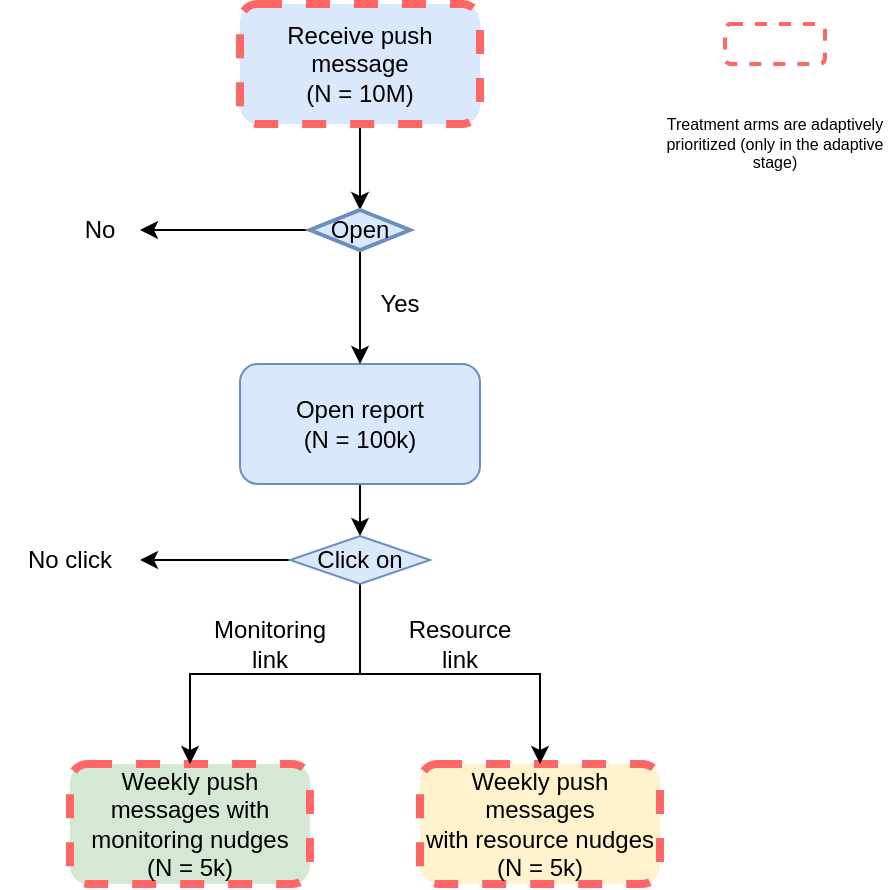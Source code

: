 <mxfile version="13.6.5" type="github">
  <diagram id="wmqv1iFFO38fnpzEHn-s" name="Page-1">
    <mxGraphModel dx="1188" dy="1816" grid="1" gridSize="10" guides="1" tooltips="1" connect="1" arrows="1" fold="1" page="1" pageScale="1" pageWidth="827" pageHeight="1169" math="0" shadow="0">
      <root>
        <mxCell id="0" />
        <mxCell id="1" parent="0" />
        <mxCell id="JsFcr4rtg8s_-A217rBF-8" style="edgeStyle=orthogonalEdgeStyle;rounded=0;orthogonalLoop=1;jettySize=auto;html=1;exitX=0.5;exitY=1;exitDx=0;exitDy=0;entryX=0.5;entryY=0;entryDx=0;entryDy=0;entryPerimeter=0;" edge="1" parent="1" source="JsFcr4rtg8s_-A217rBF-1" target="JsFcr4rtg8s_-A217rBF-7">
          <mxGeometry relative="1" as="geometry" />
        </mxCell>
        <mxCell id="JsFcr4rtg8s_-A217rBF-1" value="Receive push message&lt;br&gt;(N = 10M)" style="rounded=1;whiteSpace=wrap;html=1;fillColor=#dae8fc;dashed=1;strokeColor=#FF6666;strokeWidth=4;" vertex="1" parent="1">
          <mxGeometry x="340" y="-870" width="120" height="60" as="geometry" />
        </mxCell>
        <mxCell id="JsFcr4rtg8s_-A217rBF-15" style="edgeStyle=orthogonalEdgeStyle;rounded=0;orthogonalLoop=1;jettySize=auto;html=1;exitX=0.5;exitY=1;exitDx=0;exitDy=0;entryX=0.5;entryY=0;entryDx=0;entryDy=0;" edge="1" parent="1" source="JsFcr4rtg8s_-A217rBF-2" target="JsFcr4rtg8s_-A217rBF-14">
          <mxGeometry relative="1" as="geometry" />
        </mxCell>
        <mxCell id="JsFcr4rtg8s_-A217rBF-2" value="Open report&lt;br&gt;(N = 100k)" style="rounded=1;whiteSpace=wrap;html=1;fillColor=#dae8fc;strokeColor=#6c8ebf;" vertex="1" parent="1">
          <mxGeometry x="340" y="-690" width="120" height="60" as="geometry" />
        </mxCell>
        <mxCell id="JsFcr4rtg8s_-A217rBF-3" value="Weekly push messages with monitoring nudges &lt;br&gt;(N = 5k)" style="rounded=1;whiteSpace=wrap;html=1;fillColor=#d5e8d4;strokeColor=#FF6666;dashed=1;strokeWidth=4;" vertex="1" parent="1">
          <mxGeometry x="255" y="-490" width="120" height="60" as="geometry" />
        </mxCell>
        <mxCell id="JsFcr4rtg8s_-A217rBF-10" style="edgeStyle=orthogonalEdgeStyle;rounded=0;orthogonalLoop=1;jettySize=auto;html=1;exitX=0;exitY=0.5;exitDx=0;exitDy=0;exitPerimeter=0;" edge="1" parent="1" source="JsFcr4rtg8s_-A217rBF-7" target="JsFcr4rtg8s_-A217rBF-11">
          <mxGeometry relative="1" as="geometry">
            <mxPoint x="240" y="-736.952" as="targetPoint" />
          </mxGeometry>
        </mxCell>
        <mxCell id="JsFcr4rtg8s_-A217rBF-24" style="edgeStyle=orthogonalEdgeStyle;rounded=0;orthogonalLoop=1;jettySize=auto;html=1;exitX=0.5;exitY=1;exitDx=0;exitDy=0;exitPerimeter=0;" edge="1" parent="1" source="JsFcr4rtg8s_-A217rBF-7" target="JsFcr4rtg8s_-A217rBF-2">
          <mxGeometry relative="1" as="geometry" />
        </mxCell>
        <mxCell id="JsFcr4rtg8s_-A217rBF-7" value="Open" style="strokeWidth=2;html=1;shape=mxgraph.flowchart.decision;whiteSpace=wrap;fillColor=#dae8fc;strokeColor=#6c8ebf;" vertex="1" parent="1">
          <mxGeometry x="375" y="-767" width="50" height="20" as="geometry" />
        </mxCell>
        <mxCell id="JsFcr4rtg8s_-A217rBF-11" value="No" style="text;html=1;strokeColor=none;fillColor=none;align=center;verticalAlign=middle;whiteSpace=wrap;rounded=0;" vertex="1" parent="1">
          <mxGeometry x="250" y="-767.002" width="40" height="20" as="geometry" />
        </mxCell>
        <mxCell id="JsFcr4rtg8s_-A217rBF-12" value="Yes" style="text;html=1;strokeColor=none;fillColor=none;align=center;verticalAlign=middle;whiteSpace=wrap;rounded=0;" vertex="1" parent="1">
          <mxGeometry x="400" y="-730" width="40" height="20" as="geometry" />
        </mxCell>
        <mxCell id="JsFcr4rtg8s_-A217rBF-13" value="Weekly push messages&lt;br&gt;with resource nudges&lt;br&gt;(N = 5k)" style="rounded=1;whiteSpace=wrap;html=1;fillColor=#fff2cc;strokeColor=#FF6666;dashed=1;strokeWidth=4;" vertex="1" parent="1">
          <mxGeometry x="430" y="-490" width="120" height="60" as="geometry" />
        </mxCell>
        <mxCell id="JsFcr4rtg8s_-A217rBF-16" style="edgeStyle=orthogonalEdgeStyle;rounded=0;orthogonalLoop=1;jettySize=auto;html=1;exitX=0.5;exitY=1;exitDx=0;exitDy=0;entryX=0.5;entryY=0;entryDx=0;entryDy=0;" edge="1" parent="1" source="JsFcr4rtg8s_-A217rBF-14" target="JsFcr4rtg8s_-A217rBF-3">
          <mxGeometry relative="1" as="geometry" />
        </mxCell>
        <mxCell id="JsFcr4rtg8s_-A217rBF-18" style="edgeStyle=orthogonalEdgeStyle;rounded=0;orthogonalLoop=1;jettySize=auto;html=1;exitX=0.5;exitY=1;exitDx=0;exitDy=0;entryX=0.5;entryY=0;entryDx=0;entryDy=0;" edge="1" parent="1" source="JsFcr4rtg8s_-A217rBF-14" target="JsFcr4rtg8s_-A217rBF-13">
          <mxGeometry relative="1" as="geometry" />
        </mxCell>
        <mxCell id="JsFcr4rtg8s_-A217rBF-26" style="edgeStyle=orthogonalEdgeStyle;rounded=0;orthogonalLoop=1;jettySize=auto;html=1;exitX=0;exitY=0.5;exitDx=0;exitDy=0;entryX=1;entryY=0.5;entryDx=0;entryDy=0;" edge="1" parent="1" source="JsFcr4rtg8s_-A217rBF-14" target="JsFcr4rtg8s_-A217rBF-21">
          <mxGeometry relative="1" as="geometry" />
        </mxCell>
        <mxCell id="JsFcr4rtg8s_-A217rBF-14" value="Click on" style="rhombus;whiteSpace=wrap;html=1;fillColor=#dae8fc;strokeColor=#6c8ebf;" vertex="1" parent="1">
          <mxGeometry x="365" y="-604" width="70" height="24" as="geometry" />
        </mxCell>
        <mxCell id="JsFcr4rtg8s_-A217rBF-17" value="Monitoring link" style="text;html=1;strokeColor=none;fillColor=none;align=center;verticalAlign=middle;whiteSpace=wrap;rounded=0;" vertex="1" parent="1">
          <mxGeometry x="335" y="-560" width="40" height="20" as="geometry" />
        </mxCell>
        <mxCell id="JsFcr4rtg8s_-A217rBF-19" value="Resource link" style="text;html=1;strokeColor=none;fillColor=none;align=center;verticalAlign=middle;whiteSpace=wrap;rounded=0;" vertex="1" parent="1">
          <mxGeometry x="430" y="-560" width="40" height="20" as="geometry" />
        </mxCell>
        <mxCell id="JsFcr4rtg8s_-A217rBF-21" value="No click" style="text;html=1;strokeColor=none;fillColor=none;align=center;verticalAlign=middle;whiteSpace=wrap;rounded=0;" vertex="1" parent="1">
          <mxGeometry x="220" y="-602" width="70" height="20" as="geometry" />
        </mxCell>
        <mxCell id="JsFcr4rtg8s_-A217rBF-27" value="" style="rounded=1;whiteSpace=wrap;html=1;dashed=1;strokeColor=#FF6666;strokeWidth=2;" vertex="1" parent="1">
          <mxGeometry x="582.5" y="-860" width="50" height="20" as="geometry" />
        </mxCell>
        <mxCell id="JsFcr4rtg8s_-A217rBF-28" value="&lt;font style=&quot;font-size: 8px&quot;&gt;Treatment arms are adaptively prioritized (only in the adaptive stage)&lt;/font&gt;" style="text;html=1;strokeColor=none;fillColor=none;align=center;verticalAlign=middle;whiteSpace=wrap;rounded=0;dashed=1;fontSize=6;" vertex="1" parent="1">
          <mxGeometry x="550" y="-810" width="115" height="20" as="geometry" />
        </mxCell>
      </root>
    </mxGraphModel>
  </diagram>
</mxfile>
